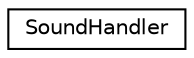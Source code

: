 digraph "Graphical Class Hierarchy"
{
 // INTERACTIVE_SVG=YES
 // LATEX_PDF_SIZE
  edge [fontname="Helvetica",fontsize="10",labelfontname="Helvetica",labelfontsize="10"];
  node [fontname="Helvetica",fontsize="10",shape=record];
  rankdir="LR";
  Node0 [label="SoundHandler",height=0.2,width=0.4,color="black", fillcolor="white", style="filled",URL="$d1/d8c/class_sound_handler.html",tooltip=" "];
}
